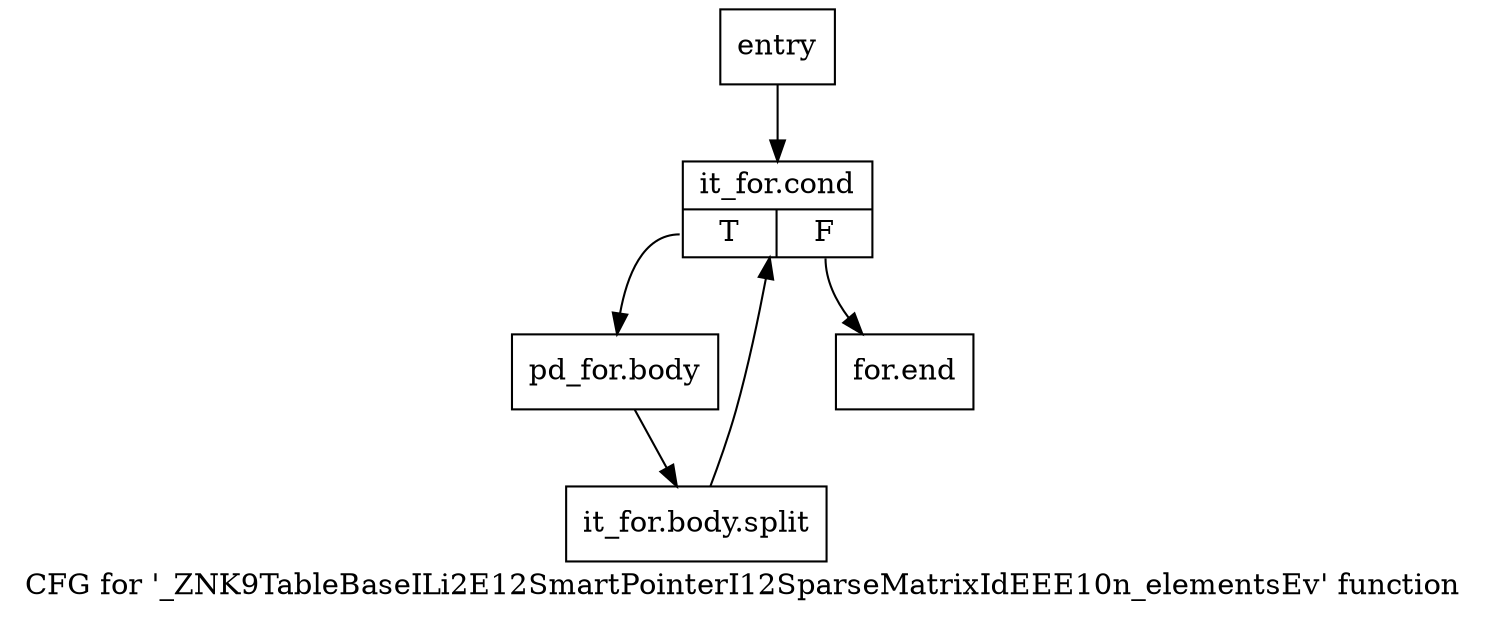 digraph "CFG for '_ZNK9TableBaseILi2E12SmartPointerI12SparseMatrixIdEEE10n_elementsEv' function" {
	label="CFG for '_ZNK9TableBaseILi2E12SmartPointerI12SparseMatrixIdEEE10n_elementsEv' function";

	Node0x2dae3b0 [shape=record,label="{entry}"];
	Node0x2dae3b0 -> Node0x2dae400;
	Node0x2dae400 [shape=record,label="{it_for.cond|{<s0>T|<s1>F}}"];
	Node0x2dae400:s0 -> Node0x2dae450;
	Node0x2dae400:s1 -> Node0x2dae4a0;
	Node0x2dae450 [shape=record,label="{pd_for.body}"];
	Node0x2dae450 -> Node0x1e801d0;
	Node0x1e801d0 [shape=record,label="{it_for.body.split}"];
	Node0x1e801d0 -> Node0x2dae400;
	Node0x2dae4a0 [shape=record,label="{for.end}"];
}
